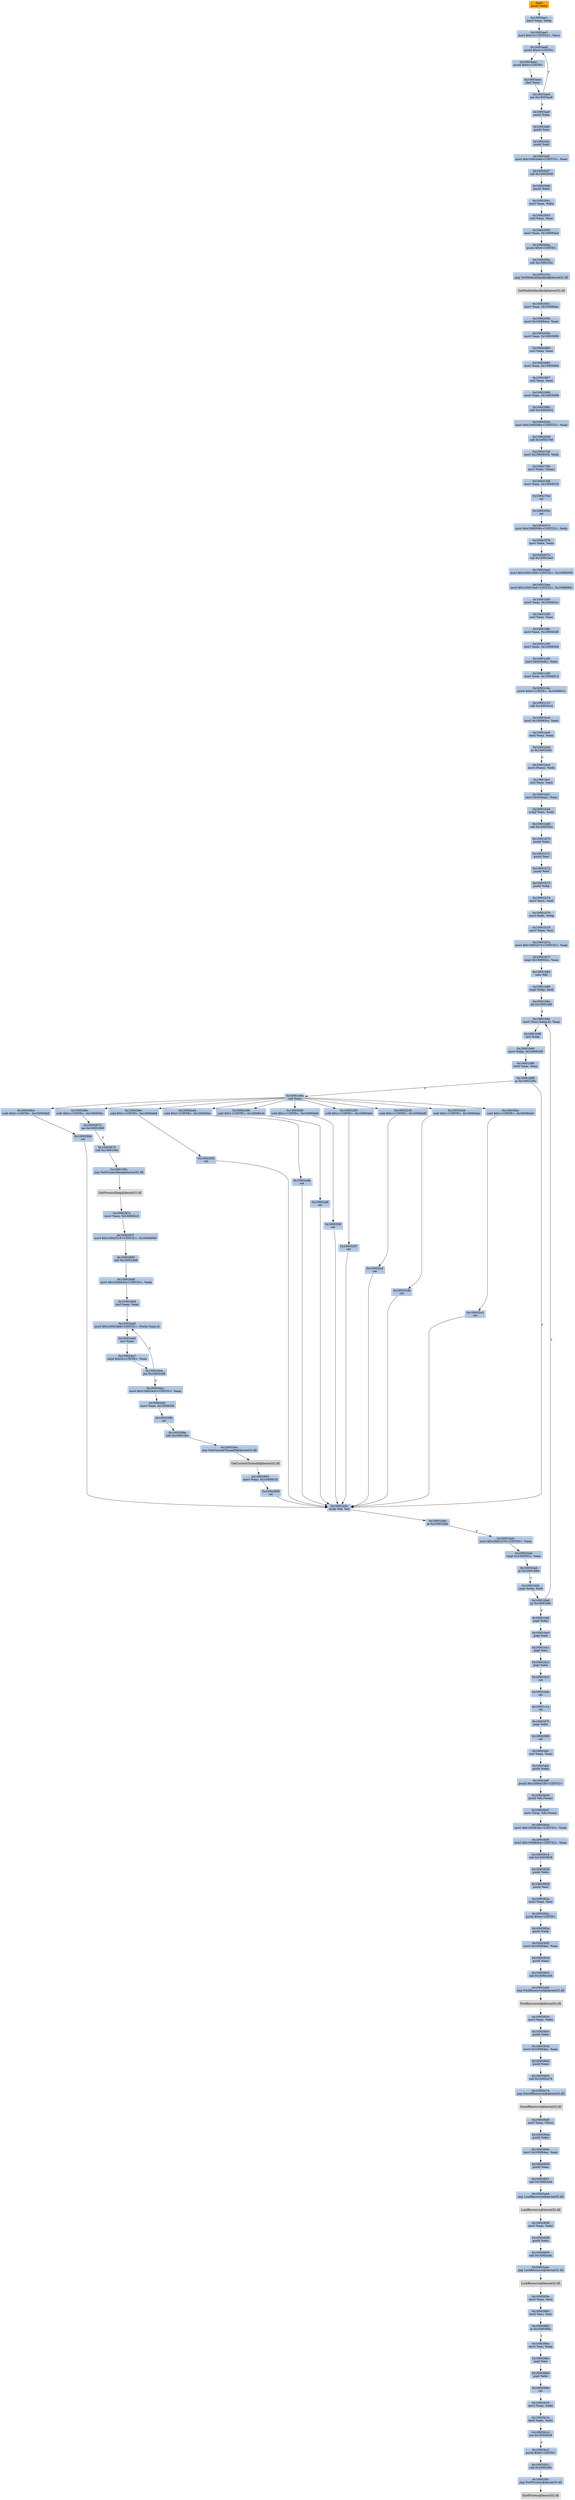 digraph G {
node[shape=rectangle,style=filled,fillcolor=lightsteelblue,color=lightsteelblue]
bgcolor="transparent"
a0x10003ae0pushl_ebp[label="start\npushl %ebp",fillcolor="orange",color="lightgrey"];
a0x10003ae1movl_esp_ebp[label="0x10003ae1\nmovl %esp, %ebp"];
a0x10003ae3movl_0x15UINT32_ecx[label="0x10003ae3\nmovl $0x15<UINT32>, %ecx"];
a0x10003ae8pushl_0x0UINT8[label="0x10003ae8\npushl $0x0<UINT8>"];
a0x10003aeapushl_0x0UINT8[label="0x10003aea\npushl $0x0<UINT8>"];
a0x10003aecdecl_ecx[label="0x10003aec\ndecl %ecx"];
a0x10003aedjne_0x10003ae8[label="0x10003aed\njne 0x10003ae8"];
a0x10003aefpushl_ebx[label="0x10003aef\npushl %ebx"];
a0x10003af0pushl_esi[label="0x10003af0\npushl %esi"];
a0x10003af1pushl_edi[label="0x10003af1\npushl %edi"];
a0x10003af2movl_0x10003a80UINT32_eax[label="0x10003af2\nmovl $0x10003a80<UINT32>, %eax"];
a0x10003af7call_0x10002940[label="0x10003af7\ncall 0x10002940"];
a0x10002940pushl_ebx[label="0x10002940\npushl %ebx"];
a0x10002941movl_eax_ebx[label="0x10002941\nmovl %eax, %ebx"];
a0x10002943xorl_eax_eax[label="0x10002943\nxorl %eax, %eax"];
a0x10002945movl_eax_0x100064a4[label="0x10002945\nmovl %eax, 0x100064a4"];
a0x1000294apushl_0x0UINT8[label="0x1000294a\npushl $0x0<UINT8>"];
a0x1000294ccall_0x1000103c[label="0x1000294c\ncall 0x1000103c"];
a0x1000103cjmp_GetModuleHandleA_kernel32_dll[label="0x1000103c\njmp GetModuleHandleA@kernel32.dll"];
GetModuleHandleA_kernel32_dll[label="GetModuleHandleA@kernel32.dll",fillcolor="lightgrey",color="lightgrey"];
a0x10002951movl_eax_0x100064ac[label="0x10002951\nmovl %eax, 0x100064ac"];
a0x10002956movl_0x100064ac_eax[label="0x10002956\nmovl 0x100064ac, %eax"];
a0x1000295bmovl_eax_0x10005090[label="0x1000295b\nmovl %eax, 0x10005090"];
a0x10002960xorl_eax_eax[label="0x10002960\nxorl %eax, %eax"];
a0x10002962movl_eax_0x10005094[label="0x10002962\nmovl %eax, 0x10005094"];
a0x10002967xorl_eax_eax[label="0x10002967\nxorl %eax, %eax"];
a0x10002969movl_eax_0x10005098[label="0x10002969\nmovl %eax, 0x10005098"];
a0x1000296ecall_0x10002934[label="0x1000296e\ncall 0x10002934"];
a0x10002934movl_0x1000508cUINT32_eax[label="0x10002934\nmovl $0x1000508c<UINT32>, %eax"];
a0x10002939call_0x100027b0[label="0x10002939\ncall 0x100027b0"];
a0x100027b0movl_0x10005018_edx[label="0x100027b0\nmovl 0x10005018, %edx"];
a0x100027b6movl_edx_eax_[label="0x100027b6\nmovl %edx, (%eax)"];
a0x100027b8movl_eax_0x10005018[label="0x100027b8\nmovl %eax, 0x10005018"];
a0x100027bdret[label="0x100027bd\nret"];
a0x1000293eret[label="0x1000293e\nret"];
a0x10002973movl_0x1000508cUINT32_edx[label="0x10002973\nmovl $0x1000508c<UINT32>, %edx"];
a0x10002978movl_ebx_eax[label="0x10002978\nmovl %ebx, %eax"];
a0x1000297acall_0x10001be0[label="0x1000297a\ncall 0x10001be0"];
a0x10001be0movl_0x10001094UINT32_0x10006008[label="0x10001be0\nmovl $0x10001094<UINT32>, 0x10006008"];
a0x10001beamovl_0x100010a4UINT32_0x1000600c[label="0x10001bea\nmovl $0x100010a4<UINT32>, 0x1000600c"];
a0x10001bf4movl_eax_0x100063cc[label="0x10001bf4\nmovl %eax, 0x100063cc"];
a0x10001bf9xorl_eax_eax[label="0x10001bf9\nxorl %eax, %eax"];
a0x10001bfbmovl_eax_0x100063d0[label="0x10001bfb\nmovl %eax, 0x100063d0"];
a0x10001c00movl_edx_0x100063d4[label="0x10001c00\nmovl %edx, 0x100063d4"];
a0x10001c06movl_0x4edx__eax[label="0x10001c06\nmovl 0x4(%edx), %eax"];
a0x10001c09movl_eax_0x10006014[label="0x10001c09\nmovl %eax, 0x10006014"];
a0x10001c0emovb_0x0UINT8_0x1000601c[label="0x10001c0e\nmovb $0x0<UINT8>, 0x1000601c"];
a0x10001c15call_0x10001bc4[label="0x10001c15\ncall 0x10001bc4"];
a0x10001bc4movl_0x100063cc_eax[label="0x10001bc4\nmovl 0x100063cc, %eax"];
a0x10001bc9testl_eax_eax[label="0x10001bc9\ntestl %eax, %eax"];
a0x10001bcbje_0x10001bdc[label="0x10001bcb\nje 0x10001bdc"];
a0x10001bcdmovl_eax__edx[label="0x10001bcd\nmovl (%eax), %edx"];
a0x10001bcfxorl_ecx_ecx[label="0x10001bcf\nxorl %ecx, %ecx"];
a0x10001bd1movl_0x4eax__eax[label="0x10001bd1\nmovl 0x4(%eax), %eax"];
a0x10001bd4xchgl_ecx_edx[label="0x10001bd4\nxchgl %ecx, %edx"];
a0x10001bd6call_0x1000502c[label="0x10001bd6\ncall 0x1000502c"];
a0x10001b70pushl_ebx[label="0x10001b70\npushl %ebx"];
a0x10001b71pushl_esi[label="0x10001b71\npushl %esi"];
a0x10001b72pushl_edi[label="0x10001b72\npushl %edi"];
a0x10001b73pushl_ebp[label="0x10001b73\npushl %ebp"];
a0x10001b74movl_ecx_edi[label="0x10001b74\nmovl %ecx, %edi"];
a0x10001b76movl_edx_ebp[label="0x10001b76\nmovl %edx, %ebp"];
a0x10001b78movl_eax_esi[label="0x10001b78\nmovl %eax, %esi"];
a0x10001b7amovl_0x10001b70UINT32_eax[label="0x10001b7a\nmovl $0x10001b70<UINT32>, %eax"];
a0x10001b7fcmpl_0x1000502c_eax[label="0x10001b7f\ncmpl 0x1000502c, %eax"];
a0x10001b85sete_bl[label="0x10001b85\nsete %bl"];
a0x10001b88cmpl_ebp_edi[label="0x10001b88\ncmpl %ebp, %edi"];
a0x10001b8ajle_0x10001bbf[label="0x10001b8a\njle 0x10001bbf"];
a0x10001b8cmovl_esiebp8__eax[label="0x10001b8c\nmovl (%esi,%ebp,8), %eax"];
a0x10001b8fincl_ebp[label="0x10001b8f\nincl %ebp"];
a0x10001b90movl_ebp_0x100063d0[label="0x10001b90\nmovl %ebp, 0x100063d0"];
a0x10001b96testl_eax_eax[label="0x10001b96\ntestl %eax, %eax"];
a0x10001b98je_0x10001b9c[label="0x10001b98\nje 0x10001b9c"];
a0x10001b9acall_eax[label="0x10001b9a\ncall %eax"];
a0x100029b4subl_0x1UINT8_0x100064b0[label="0x100029b4\nsubl $0x1<UINT8>, 0x100064b0"];
a0x100029bbret[label="0x100029bb\nret"];
a0x10001b9ctestb_bl_bl[label="0x10001b9c\ntestb %bl, %bl"];
a0x10001b9eje_0x10001bbb[label="0x10001b9e\nje 0x10001bbb"];
a0x10001ba0movl_0x10001b70UINT32_eax[label="0x10001ba0\nmovl $0x10001b70<UINT32>, %eax"];
a0x10001ba5cmpl_0x1000502c_eax[label="0x10001ba5\ncmpl 0x1000502c, %eax"];
a0x10001babje_0x10001bbb[label="0x10001bab\nje 0x10001bbb"];
a0x10001bbbcmpl_ebp_edi[label="0x10001bbb\ncmpl %ebp, %edi"];
a0x10001bbdjg_0x10001b8c[label="0x10001bbd\njg 0x10001b8c"];
a0x1000286csubl_0x1UINT8_0x100063bc[label="0x1000286c\nsubl $0x1<UINT8>, 0x100063bc"];
a0x10002873jae_0x10002898[label="0x10002873\njae 0x10002898"];
a0x10002875call_0x1000100c[label="0x10002875\ncall 0x1000100c"];
a0x1000100cjmp_GetProcessHeap_kernel32_dll[label="0x1000100c\njmp GetProcessHeap@kernel32.dll"];
GetProcessHeap_kernel32_dll[label="GetProcessHeap@kernel32.dll",fillcolor="lightgrey",color="lightgrey"];
a0x1000287amovl_eax_0x100063c0[label="0x1000287a\nmovl %eax, 0x100063c0"];
a0x1000287fmovl_0x10002510UINT32_0x10006000[label="0x1000287f\nmovl $0x10002510<UINT32>, 0x10006000"];
a0x10002889call_0x100024d8[label="0x10002889\ncall 0x100024d8"];
a0x100024d8movl_0x100063f4UINT32_edx[label="0x100024d8\nmovl $0x100063f4<UINT32>, %edx"];
a0x100024ddxorl_eax_eax[label="0x100024dd\nxorl %eax, %eax"];
a0x100024dfmovl_0x100024b8UINT32_edxeax4_[label="0x100024df\nmovl $0x100024b8<UINT32>, (%edx,%eax,4)"];
a0x100024e6incl_eax[label="0x100024e6\nincl %eax"];
a0x100024e7cmpl_0x2bUINT8_eax[label="0x100024e7\ncmpl $0x2b<UINT8>, %eax"];
a0x100024eajne_0x100024df[label="0x100024ea\njne 0x100024df"];
a0x100024ecmovl_0x100024c0UINT32_eax[label="0x100024ec\nmovl $0x100024c0<UINT32>, %eax"];
a0x100024f1movl_eax_0x100063f4[label="0x100024f1\nmovl %eax, 0x100063f4"];
a0x100024f6ret[label="0x100024f6\nret"];
a0x1000288ecall_0x100010ec[label="0x1000288e\ncall 0x100010ec"];
a0x100010ecjmp_GetCurrentThreadId_kernel32_dll[label="0x100010ec\njmp GetCurrentThreadId@kernel32.dll"];
GetCurrentThreadId_kernel32_dll[label="GetCurrentThreadId@kernel32.dll",fillcolor="lightgrey",color="lightgrey"];
a0x10002893movl_eax_0x10006018[label="0x10002893\nmovl %eax, 0x10006018"];
a0x10002898ret[label="0x10002898\nret"];
a0x100029ecsubl_0x1UINT8_0x100064b8[label="0x100029ec\nsubl $0x1<UINT8>, 0x100064b8"];
a0x100029f3ret[label="0x100029f3\nret"];
a0x10002ad4subl_0x1UINT8_0x100064bc[label="0x10002ad4\nsubl $0x1<UINT8>, 0x100064bc"];
a0x10002adbret[label="0x10002adb\nret"];
a0x10002c88subl_0x1UINT8_0x100064c0[label="0x10002c88\nsubl $0x1<UINT8>, 0x100064c0"];
a0x10002c8fret[label="0x10002c8f\nret"];
a0x10002f48subl_0x1UINT8_0x100064d0[label="0x10002f48\nsubl $0x1<UINT8>, 0x100064d0"];
a0x10002f4fret[label="0x10002f4f\nret"];
a0x10003290subl_0x1UINT8_0x100064d4[label="0x10003290\nsubl $0x1<UINT8>, 0x100064d4"];
a0x10003297ret[label="0x10003297\nret"];
a0x100032c8subl_0x1UINT8_0x100064d8[label="0x100032c8\nsubl $0x1<UINT8>, 0x100064d8"];
a0x100032cfret[label="0x100032cf\nret"];
a0x100033d4subl_0x1UINT8_0x100064dc[label="0x100033d4\nsubl $0x1<UINT8>, 0x100064dc"];
a0x100033dbret[label="0x100033db\nret"];
a0x100035bcsubl_0x1UINT8_0x100064e0[label="0x100035bc\nsubl $0x1<UINT8>, 0x100064e0"];
a0x100035c3ret[label="0x100035c3\nret"];
a0x10001bbfpopl_ebp[label="0x10001bbf\npopl %ebp"];
a0x10001bc0popl_edi[label="0x10001bc0\npopl %edi"];
a0x10001bc1popl_esi[label="0x10001bc1\npopl %esi"];
a0x10001bc2popl_ebx[label="0x10001bc2\npopl %ebx"];
a0x10001bc3ret[label="0x10001bc3\nret"];
a0x10001bdcret[label="0x10001bdc\nret"];
a0x10001c1aret[label="0x10001c1a\nret"];
a0x1000297fpopl_ebx[label="0x1000297f\npopl %ebx"];
a0x10002980ret[label="0x10002980\nret"];
a0x10003afcxorl_eax_eax[label="0x10003afc\nxorl %eax, %eax"];
a0x10003afepushl_ebp[label="0x10003afe\npushl %ebp"];
a0x10003affpushl_0x1000433bUINT32[label="0x10003aff\npushl $0x1000433b<UINT32>"];
a0x10003b04pushl_fs_eax_[label="0x10003b04\npushl %fs:(%eax)"];
a0x10003b07movl_esp_fs_eax_[label="0x10003b07\nmovl %esp, %fs:(%eax)"];
a0x10003b0amovl_0x1000434cUINT32_edx[label="0x10003b0a\nmovl $0x1000434c<UINT32>, %edx"];
a0x10003b0fmovl_0x100064e4UINT32_eax[label="0x10003b0f\nmovl $0x100064e4<UINT32>, %eax"];
a0x10003b14call_0x10003828[label="0x10003b14\ncall 0x10003828"];
a0x10003828pushl_ebx[label="0x10003828\npushl %ebx"];
a0x10003829pushl_esi[label="0x10003829\npushl %esi"];
a0x1000382amovl_eax_esi[label="0x1000382a\nmovl %eax, %esi"];
a0x1000382cpushl_0xaUINT8[label="0x1000382c\npushl $0xa<UINT8>"];
a0x1000382epushl_edx[label="0x1000382e\npushl %edx"];
a0x1000382fmovl_0x100064ac_eax[label="0x1000382f\nmovl 0x100064ac, %eax"];
a0x10003834pushl_eax[label="0x10003834\npushl %eax"];
a0x10003835call_0x10002a04[label="0x10003835\ncall 0x10002a04"];
a0x10002a04jmp_FindResourceA_kernel32_dll[label="0x10002a04\njmp FindResourceA@kernel32.dll"];
FindResourceA_kernel32_dll[label="FindResourceA@kernel32.dll",fillcolor="lightgrey",color="lightgrey"];
a0x1000383amovl_eax_ebx[label="0x1000383a\nmovl %eax, %ebx"];
a0x1000383cpushl_ebx[label="0x1000383c\npushl %ebx"];
a0x1000383dmovl_0x100064ac_eax[label="0x1000383d\nmovl 0x100064ac, %eax"];
a0x10003842pushl_eax[label="0x10003842\npushl %eax"];
a0x10003843call_0x10002a74[label="0x10003843\ncall 0x10002a74"];
a0x10002a74jmp_SizeofResource_kernel32_dll[label="0x10002a74\njmp SizeofResource@kernel32.dll"];
SizeofResource_kernel32_dll[label="SizeofResource@kernel32.dll",fillcolor="lightgrey",color="lightgrey"];
a0x10003848movl_eax_esi_[label="0x10003848\nmovl %eax, (%esi)"];
a0x1000384apushl_ebx[label="0x1000384a\npushl %ebx"];
a0x1000384bmovl_0x100064ac_eax[label="0x1000384b\nmovl 0x100064ac, %eax"];
a0x10003850pushl_eax[label="0x10003850\npushl %eax"];
a0x10003851call_0x10002a44[label="0x10003851\ncall 0x10002a44"];
a0x10002a44jmp_LoadResource_kernel32_dll[label="0x10002a44\njmp LoadResource@kernel32.dll"];
LoadResource_kernel32_dll[label="LoadResource@kernel32.dll",fillcolor="lightgrey",color="lightgrey"];
a0x10003856movl_eax_ebx[label="0x10003856\nmovl %eax, %ebx"];
a0x10003858pushl_ebx[label="0x10003858\npushl %ebx"];
a0x10003859call_0x10002a4c[label="0x10003859\ncall 0x10002a4c"];
a0x10002a4cjmp_LockResource_kernel32_dll[label="0x10002a4c\njmp LockResource@kernel32.dll"];
LockResource_kernel32_dll[label="LockResource@kernel32.dll",fillcolor="lightgrey",color="lightgrey"];
a0x1000385emovl_eax_esi[label="0x1000385e\nmovl %eax, %esi"];
a0x10003860testl_esi_esi[label="0x10003860\ntestl %esi, %esi"];
a0x10003862je_0x1000386a[label="0x10003862\nje 0x1000386a"];
a0x1000386amovl_esi_eax[label="0x1000386a\nmovl %esi, %eax"];
a0x1000386cpopl_esi[label="0x1000386c\npopl %esi"];
a0x1000386dpopl_ebx[label="0x1000386d\npopl %ebx"];
a0x1000386eret[label="0x1000386e\nret"];
a0x10003b19movl_eax_ebx[label="0x10003b19\nmovl %eax, %ebx"];
a0x10003b1btestl_ebx_ebx[label="0x10003b1b\ntestl %ebx, %ebx"];
a0x10003b1djne_0x10003b26[label="0x10003b1d\njne 0x10003b26"];
a0x10003b1fpushl_0x0UINT8[label="0x10003b1f\npushl $0x0<UINT8>"];
a0x10003b21call_0x100029fc[label="0x10003b21\ncall 0x100029fc"];
a0x100029fcjmp_ExitProcess_kernel32_dll[label="0x100029fc\njmp ExitProcess@kernel32.dll"];
ExitProcess_kernel32_dll[label="ExitProcess@kernel32.dll",fillcolor="lightgrey",color="lightgrey"];
a0x10003ae0pushl_ebp -> a0x10003ae1movl_esp_ebp [color="#000000"];
a0x10003ae1movl_esp_ebp -> a0x10003ae3movl_0x15UINT32_ecx [color="#000000"];
a0x10003ae3movl_0x15UINT32_ecx -> a0x10003ae8pushl_0x0UINT8 [color="#000000"];
a0x10003ae8pushl_0x0UINT8 -> a0x10003aeapushl_0x0UINT8 [color="#000000"];
a0x10003aeapushl_0x0UINT8 -> a0x10003aecdecl_ecx [color="#000000"];
a0x10003aecdecl_ecx -> a0x10003aedjne_0x10003ae8 [color="#000000"];
a0x10003aedjne_0x10003ae8 -> a0x10003ae8pushl_0x0UINT8 [color="#000000",label="T"];
a0x10003aedjne_0x10003ae8 -> a0x10003aefpushl_ebx [color="#000000",label="F"];
a0x10003aefpushl_ebx -> a0x10003af0pushl_esi [color="#000000"];
a0x10003af0pushl_esi -> a0x10003af1pushl_edi [color="#000000"];
a0x10003af1pushl_edi -> a0x10003af2movl_0x10003a80UINT32_eax [color="#000000"];
a0x10003af2movl_0x10003a80UINT32_eax -> a0x10003af7call_0x10002940 [color="#000000"];
a0x10003af7call_0x10002940 -> a0x10002940pushl_ebx [color="#000000"];
a0x10002940pushl_ebx -> a0x10002941movl_eax_ebx [color="#000000"];
a0x10002941movl_eax_ebx -> a0x10002943xorl_eax_eax [color="#000000"];
a0x10002943xorl_eax_eax -> a0x10002945movl_eax_0x100064a4 [color="#000000"];
a0x10002945movl_eax_0x100064a4 -> a0x1000294apushl_0x0UINT8 [color="#000000"];
a0x1000294apushl_0x0UINT8 -> a0x1000294ccall_0x1000103c [color="#000000"];
a0x1000294ccall_0x1000103c -> a0x1000103cjmp_GetModuleHandleA_kernel32_dll [color="#000000"];
a0x1000103cjmp_GetModuleHandleA_kernel32_dll -> GetModuleHandleA_kernel32_dll [color="#000000"];
GetModuleHandleA_kernel32_dll -> a0x10002951movl_eax_0x100064ac [color="#000000"];
a0x10002951movl_eax_0x100064ac -> a0x10002956movl_0x100064ac_eax [color="#000000"];
a0x10002956movl_0x100064ac_eax -> a0x1000295bmovl_eax_0x10005090 [color="#000000"];
a0x1000295bmovl_eax_0x10005090 -> a0x10002960xorl_eax_eax [color="#000000"];
a0x10002960xorl_eax_eax -> a0x10002962movl_eax_0x10005094 [color="#000000"];
a0x10002962movl_eax_0x10005094 -> a0x10002967xorl_eax_eax [color="#000000"];
a0x10002967xorl_eax_eax -> a0x10002969movl_eax_0x10005098 [color="#000000"];
a0x10002969movl_eax_0x10005098 -> a0x1000296ecall_0x10002934 [color="#000000"];
a0x1000296ecall_0x10002934 -> a0x10002934movl_0x1000508cUINT32_eax [color="#000000"];
a0x10002934movl_0x1000508cUINT32_eax -> a0x10002939call_0x100027b0 [color="#000000"];
a0x10002939call_0x100027b0 -> a0x100027b0movl_0x10005018_edx [color="#000000"];
a0x100027b0movl_0x10005018_edx -> a0x100027b6movl_edx_eax_ [color="#000000"];
a0x100027b6movl_edx_eax_ -> a0x100027b8movl_eax_0x10005018 [color="#000000"];
a0x100027b8movl_eax_0x10005018 -> a0x100027bdret [color="#000000"];
a0x100027bdret -> a0x1000293eret [color="#000000"];
a0x1000293eret -> a0x10002973movl_0x1000508cUINT32_edx [color="#000000"];
a0x10002973movl_0x1000508cUINT32_edx -> a0x10002978movl_ebx_eax [color="#000000"];
a0x10002978movl_ebx_eax -> a0x1000297acall_0x10001be0 [color="#000000"];
a0x1000297acall_0x10001be0 -> a0x10001be0movl_0x10001094UINT32_0x10006008 [color="#000000"];
a0x10001be0movl_0x10001094UINT32_0x10006008 -> a0x10001beamovl_0x100010a4UINT32_0x1000600c [color="#000000"];
a0x10001beamovl_0x100010a4UINT32_0x1000600c -> a0x10001bf4movl_eax_0x100063cc [color="#000000"];
a0x10001bf4movl_eax_0x100063cc -> a0x10001bf9xorl_eax_eax [color="#000000"];
a0x10001bf9xorl_eax_eax -> a0x10001bfbmovl_eax_0x100063d0 [color="#000000"];
a0x10001bfbmovl_eax_0x100063d0 -> a0x10001c00movl_edx_0x100063d4 [color="#000000"];
a0x10001c00movl_edx_0x100063d4 -> a0x10001c06movl_0x4edx__eax [color="#000000"];
a0x10001c06movl_0x4edx__eax -> a0x10001c09movl_eax_0x10006014 [color="#000000"];
a0x10001c09movl_eax_0x10006014 -> a0x10001c0emovb_0x0UINT8_0x1000601c [color="#000000"];
a0x10001c0emovb_0x0UINT8_0x1000601c -> a0x10001c15call_0x10001bc4 [color="#000000"];
a0x10001c15call_0x10001bc4 -> a0x10001bc4movl_0x100063cc_eax [color="#000000"];
a0x10001bc4movl_0x100063cc_eax -> a0x10001bc9testl_eax_eax [color="#000000"];
a0x10001bc9testl_eax_eax -> a0x10001bcbje_0x10001bdc [color="#000000"];
a0x10001bcbje_0x10001bdc -> a0x10001bcdmovl_eax__edx [color="#000000",label="F"];
a0x10001bcdmovl_eax__edx -> a0x10001bcfxorl_ecx_ecx [color="#000000"];
a0x10001bcfxorl_ecx_ecx -> a0x10001bd1movl_0x4eax__eax [color="#000000"];
a0x10001bd1movl_0x4eax__eax -> a0x10001bd4xchgl_ecx_edx [color="#000000"];
a0x10001bd4xchgl_ecx_edx -> a0x10001bd6call_0x1000502c [color="#000000"];
a0x10001bd6call_0x1000502c -> a0x10001b70pushl_ebx [color="#000000"];
a0x10001b70pushl_ebx -> a0x10001b71pushl_esi [color="#000000"];
a0x10001b71pushl_esi -> a0x10001b72pushl_edi [color="#000000"];
a0x10001b72pushl_edi -> a0x10001b73pushl_ebp [color="#000000"];
a0x10001b73pushl_ebp -> a0x10001b74movl_ecx_edi [color="#000000"];
a0x10001b74movl_ecx_edi -> a0x10001b76movl_edx_ebp [color="#000000"];
a0x10001b76movl_edx_ebp -> a0x10001b78movl_eax_esi [color="#000000"];
a0x10001b78movl_eax_esi -> a0x10001b7amovl_0x10001b70UINT32_eax [color="#000000"];
a0x10001b7amovl_0x10001b70UINT32_eax -> a0x10001b7fcmpl_0x1000502c_eax [color="#000000"];
a0x10001b7fcmpl_0x1000502c_eax -> a0x10001b85sete_bl [color="#000000"];
a0x10001b85sete_bl -> a0x10001b88cmpl_ebp_edi [color="#000000"];
a0x10001b88cmpl_ebp_edi -> a0x10001b8ajle_0x10001bbf [color="#000000"];
a0x10001b8ajle_0x10001bbf -> a0x10001b8cmovl_esiebp8__eax [color="#000000",label="F"];
a0x10001b8cmovl_esiebp8__eax -> a0x10001b8fincl_ebp [color="#000000"];
a0x10001b8fincl_ebp -> a0x10001b90movl_ebp_0x100063d0 [color="#000000"];
a0x10001b90movl_ebp_0x100063d0 -> a0x10001b96testl_eax_eax [color="#000000"];
a0x10001b96testl_eax_eax -> a0x10001b98je_0x10001b9c [color="#000000"];
a0x10001b98je_0x10001b9c -> a0x10001b9acall_eax [color="#000000",label="F"];
a0x10001b9acall_eax -> a0x100029b4subl_0x1UINT8_0x100064b0 [color="#000000"];
a0x100029b4subl_0x1UINT8_0x100064b0 -> a0x100029bbret [color="#000000"];
a0x100029bbret -> a0x10001b9ctestb_bl_bl [color="#000000"];
a0x10001b9ctestb_bl_bl -> a0x10001b9eje_0x10001bbb [color="#000000"];
a0x10001b9eje_0x10001bbb -> a0x10001ba0movl_0x10001b70UINT32_eax [color="#000000",label="F"];
a0x10001ba0movl_0x10001b70UINT32_eax -> a0x10001ba5cmpl_0x1000502c_eax [color="#000000"];
a0x10001ba5cmpl_0x1000502c_eax -> a0x10001babje_0x10001bbb [color="#000000"];
a0x10001babje_0x10001bbb -> a0x10001bbbcmpl_ebp_edi [color="#000000",label="T"];
a0x10001bbbcmpl_ebp_edi -> a0x10001bbdjg_0x10001b8c [color="#000000"];
a0x10001bbdjg_0x10001b8c -> a0x10001b8cmovl_esiebp8__eax [color="#000000",label="T"];
a0x10001b9acall_eax -> a0x1000286csubl_0x1UINT8_0x100063bc [color="#000000"];
a0x1000286csubl_0x1UINT8_0x100063bc -> a0x10002873jae_0x10002898 [color="#000000"];
a0x10002873jae_0x10002898 -> a0x10002875call_0x1000100c [color="#000000",label="F"];
a0x10002875call_0x1000100c -> a0x1000100cjmp_GetProcessHeap_kernel32_dll [color="#000000"];
a0x1000100cjmp_GetProcessHeap_kernel32_dll -> GetProcessHeap_kernel32_dll [color="#000000"];
GetProcessHeap_kernel32_dll -> a0x1000287amovl_eax_0x100063c0 [color="#000000"];
a0x1000287amovl_eax_0x100063c0 -> a0x1000287fmovl_0x10002510UINT32_0x10006000 [color="#000000"];
a0x1000287fmovl_0x10002510UINT32_0x10006000 -> a0x10002889call_0x100024d8 [color="#000000"];
a0x10002889call_0x100024d8 -> a0x100024d8movl_0x100063f4UINT32_edx [color="#000000"];
a0x100024d8movl_0x100063f4UINT32_edx -> a0x100024ddxorl_eax_eax [color="#000000"];
a0x100024ddxorl_eax_eax -> a0x100024dfmovl_0x100024b8UINT32_edxeax4_ [color="#000000"];
a0x100024dfmovl_0x100024b8UINT32_edxeax4_ -> a0x100024e6incl_eax [color="#000000"];
a0x100024e6incl_eax -> a0x100024e7cmpl_0x2bUINT8_eax [color="#000000"];
a0x100024e7cmpl_0x2bUINT8_eax -> a0x100024eajne_0x100024df [color="#000000"];
a0x100024eajne_0x100024df -> a0x100024dfmovl_0x100024b8UINT32_edxeax4_ [color="#000000",label="T"];
a0x100024eajne_0x100024df -> a0x100024ecmovl_0x100024c0UINT32_eax [color="#000000",label="F"];
a0x100024ecmovl_0x100024c0UINT32_eax -> a0x100024f1movl_eax_0x100063f4 [color="#000000"];
a0x100024f1movl_eax_0x100063f4 -> a0x100024f6ret [color="#000000"];
a0x100024f6ret -> a0x1000288ecall_0x100010ec [color="#000000"];
a0x1000288ecall_0x100010ec -> a0x100010ecjmp_GetCurrentThreadId_kernel32_dll [color="#000000"];
a0x100010ecjmp_GetCurrentThreadId_kernel32_dll -> GetCurrentThreadId_kernel32_dll [color="#000000"];
GetCurrentThreadId_kernel32_dll -> a0x10002893movl_eax_0x10006018 [color="#000000"];
a0x10002893movl_eax_0x10006018 -> a0x10002898ret [color="#000000"];
a0x10002898ret -> a0x10001b9ctestb_bl_bl [color="#000000"];
a0x10001b9acall_eax -> a0x100029ecsubl_0x1UINT8_0x100064b8 [color="#000000"];
a0x100029ecsubl_0x1UINT8_0x100064b8 -> a0x100029f3ret [color="#000000"];
a0x100029f3ret -> a0x10001b9ctestb_bl_bl [color="#000000"];
a0x10001b9acall_eax -> a0x10002ad4subl_0x1UINT8_0x100064bc [color="#000000"];
a0x10002ad4subl_0x1UINT8_0x100064bc -> a0x10002adbret [color="#000000"];
a0x10002adbret -> a0x10001b9ctestb_bl_bl [color="#000000"];
a0x10001b9acall_eax -> a0x10002c88subl_0x1UINT8_0x100064c0 [color="#000000"];
a0x10002c88subl_0x1UINT8_0x100064c0 -> a0x10002c8fret [color="#000000"];
a0x10002c8fret -> a0x10001b9ctestb_bl_bl [color="#000000"];
a0x10001b9acall_eax -> a0x10002f48subl_0x1UINT8_0x100064d0 [color="#000000"];
a0x10002f48subl_0x1UINT8_0x100064d0 -> a0x10002f4fret [color="#000000"];
a0x10002f4fret -> a0x10001b9ctestb_bl_bl [color="#000000"];
a0x10001b9acall_eax -> a0x10003290subl_0x1UINT8_0x100064d4 [color="#000000"];
a0x10003290subl_0x1UINT8_0x100064d4 -> a0x10003297ret [color="#000000"];
a0x10003297ret -> a0x10001b9ctestb_bl_bl [color="#000000"];
a0x10001b9acall_eax -> a0x100032c8subl_0x1UINT8_0x100064d8 [color="#000000"];
a0x100032c8subl_0x1UINT8_0x100064d8 -> a0x100032cfret [color="#000000"];
a0x100032cfret -> a0x10001b9ctestb_bl_bl [color="#000000"];
a0x10001b9acall_eax -> a0x100033d4subl_0x1UINT8_0x100064dc [color="#000000"];
a0x100033d4subl_0x1UINT8_0x100064dc -> a0x100033dbret [color="#000000"];
a0x100033dbret -> a0x10001b9ctestb_bl_bl [color="#000000"];
a0x10001b9acall_eax -> a0x100035bcsubl_0x1UINT8_0x100064e0 [color="#000000"];
a0x100035bcsubl_0x1UINT8_0x100064e0 -> a0x100035c3ret [color="#000000"];
a0x100035c3ret -> a0x10001b9ctestb_bl_bl [color="#000000"];
a0x10001b98je_0x10001b9c -> a0x10001b9ctestb_bl_bl [color="#000000",label="T"];
a0x10001bbdjg_0x10001b8c -> a0x10001bbfpopl_ebp [color="#000000",label="F"];
a0x10001bbfpopl_ebp -> a0x10001bc0popl_edi [color="#000000"];
a0x10001bc0popl_edi -> a0x10001bc1popl_esi [color="#000000"];
a0x10001bc1popl_esi -> a0x10001bc2popl_ebx [color="#000000"];
a0x10001bc2popl_ebx -> a0x10001bc3ret [color="#000000"];
a0x10001bc3ret -> a0x10001bdcret [color="#000000"];
a0x10001bdcret -> a0x10001c1aret [color="#000000"];
a0x10001c1aret -> a0x1000297fpopl_ebx [color="#000000"];
a0x1000297fpopl_ebx -> a0x10002980ret [color="#000000"];
a0x10002980ret -> a0x10003afcxorl_eax_eax [color="#000000"];
a0x10003afcxorl_eax_eax -> a0x10003afepushl_ebp [color="#000000"];
a0x10003afepushl_ebp -> a0x10003affpushl_0x1000433bUINT32 [color="#000000"];
a0x10003affpushl_0x1000433bUINT32 -> a0x10003b04pushl_fs_eax_ [color="#000000"];
a0x10003b04pushl_fs_eax_ -> a0x10003b07movl_esp_fs_eax_ [color="#000000"];
a0x10003b07movl_esp_fs_eax_ -> a0x10003b0amovl_0x1000434cUINT32_edx [color="#000000"];
a0x10003b0amovl_0x1000434cUINT32_edx -> a0x10003b0fmovl_0x100064e4UINT32_eax [color="#000000"];
a0x10003b0fmovl_0x100064e4UINT32_eax -> a0x10003b14call_0x10003828 [color="#000000"];
a0x10003b14call_0x10003828 -> a0x10003828pushl_ebx [color="#000000"];
a0x10003828pushl_ebx -> a0x10003829pushl_esi [color="#000000"];
a0x10003829pushl_esi -> a0x1000382amovl_eax_esi [color="#000000"];
a0x1000382amovl_eax_esi -> a0x1000382cpushl_0xaUINT8 [color="#000000"];
a0x1000382cpushl_0xaUINT8 -> a0x1000382epushl_edx [color="#000000"];
a0x1000382epushl_edx -> a0x1000382fmovl_0x100064ac_eax [color="#000000"];
a0x1000382fmovl_0x100064ac_eax -> a0x10003834pushl_eax [color="#000000"];
a0x10003834pushl_eax -> a0x10003835call_0x10002a04 [color="#000000"];
a0x10003835call_0x10002a04 -> a0x10002a04jmp_FindResourceA_kernel32_dll [color="#000000"];
a0x10002a04jmp_FindResourceA_kernel32_dll -> FindResourceA_kernel32_dll [color="#000000"];
FindResourceA_kernel32_dll -> a0x1000383amovl_eax_ebx [color="#000000"];
a0x1000383amovl_eax_ebx -> a0x1000383cpushl_ebx [color="#000000"];
a0x1000383cpushl_ebx -> a0x1000383dmovl_0x100064ac_eax [color="#000000"];
a0x1000383dmovl_0x100064ac_eax -> a0x10003842pushl_eax [color="#000000"];
a0x10003842pushl_eax -> a0x10003843call_0x10002a74 [color="#000000"];
a0x10003843call_0x10002a74 -> a0x10002a74jmp_SizeofResource_kernel32_dll [color="#000000"];
a0x10002a74jmp_SizeofResource_kernel32_dll -> SizeofResource_kernel32_dll [color="#000000"];
SizeofResource_kernel32_dll -> a0x10003848movl_eax_esi_ [color="#000000"];
a0x10003848movl_eax_esi_ -> a0x1000384apushl_ebx [color="#000000"];
a0x1000384apushl_ebx -> a0x1000384bmovl_0x100064ac_eax [color="#000000"];
a0x1000384bmovl_0x100064ac_eax -> a0x10003850pushl_eax [color="#000000"];
a0x10003850pushl_eax -> a0x10003851call_0x10002a44 [color="#000000"];
a0x10003851call_0x10002a44 -> a0x10002a44jmp_LoadResource_kernel32_dll [color="#000000"];
a0x10002a44jmp_LoadResource_kernel32_dll -> LoadResource_kernel32_dll [color="#000000"];
LoadResource_kernel32_dll -> a0x10003856movl_eax_ebx [color="#000000"];
a0x10003856movl_eax_ebx -> a0x10003858pushl_ebx [color="#000000"];
a0x10003858pushl_ebx -> a0x10003859call_0x10002a4c [color="#000000"];
a0x10003859call_0x10002a4c -> a0x10002a4cjmp_LockResource_kernel32_dll [color="#000000"];
a0x10002a4cjmp_LockResource_kernel32_dll -> LockResource_kernel32_dll [color="#000000"];
LockResource_kernel32_dll -> a0x1000385emovl_eax_esi [color="#000000"];
a0x1000385emovl_eax_esi -> a0x10003860testl_esi_esi [color="#000000"];
a0x10003860testl_esi_esi -> a0x10003862je_0x1000386a [color="#000000"];
a0x10003862je_0x1000386a -> a0x1000386amovl_esi_eax [color="#000000",label="T"];
a0x1000386amovl_esi_eax -> a0x1000386cpopl_esi [color="#000000"];
a0x1000386cpopl_esi -> a0x1000386dpopl_ebx [color="#000000"];
a0x1000386dpopl_ebx -> a0x1000386eret [color="#000000"];
a0x1000386eret -> a0x10003b19movl_eax_ebx [color="#000000"];
a0x10003b19movl_eax_ebx -> a0x10003b1btestl_ebx_ebx [color="#000000"];
a0x10003b1btestl_ebx_ebx -> a0x10003b1djne_0x10003b26 [color="#000000"];
a0x10003b1djne_0x10003b26 -> a0x10003b1fpushl_0x0UINT8 [color="#000000",label="F"];
a0x10003b1fpushl_0x0UINT8 -> a0x10003b21call_0x100029fc [color="#000000"];
a0x10003b21call_0x100029fc -> a0x100029fcjmp_ExitProcess_kernel32_dll [color="#000000"];
a0x100029fcjmp_ExitProcess_kernel32_dll -> ExitProcess_kernel32_dll [color="#000000"];
}
